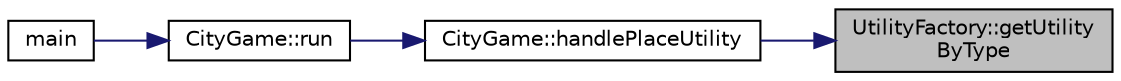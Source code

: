 digraph "UtilityFactory::getUtilityByType"
{
 // LATEX_PDF_SIZE
  edge [fontname="Helvetica",fontsize="10",labelfontname="Helvetica",labelfontsize="10"];
  node [fontname="Helvetica",fontsize="10",shape=record];
  rankdir="RL";
  Node1 [label="UtilityFactory::getUtility\lByType",height=0.2,width=0.4,color="black", fillcolor="grey75", style="filled", fontcolor="black",tooltip="Retrieves a utility flyweight instance by its numeric type."];
  Node1 -> Node2 [dir="back",color="midnightblue",fontsize="10",style="solid",fontname="Helvetica"];
  Node2 [label="CityGame::handlePlaceUtility",height=0.2,width=0.4,color="black", fillcolor="white", style="filled",URL="$classCityGame.html#ab3ae97e4d2c87052b1a0635d5a2bcb77",tooltip=" "];
  Node2 -> Node3 [dir="back",color="midnightblue",fontsize="10",style="solid",fontname="Helvetica"];
  Node3 [label="CityGame::run",height=0.2,width=0.4,color="black", fillcolor="white", style="filled",URL="$classCityGame.html#ad26bc885078e071e3ad2b40787fcca18",tooltip=" "];
  Node3 -> Node4 [dir="back",color="midnightblue",fontsize="10",style="solid",fontname="Helvetica"];
  Node4 [label="main",height=0.2,width=0.4,color="black", fillcolor="white", style="filled",URL="$main_8cpp.html#ae66f6b31b5ad750f1fe042a706a4e3d4",tooltip=" "];
}
